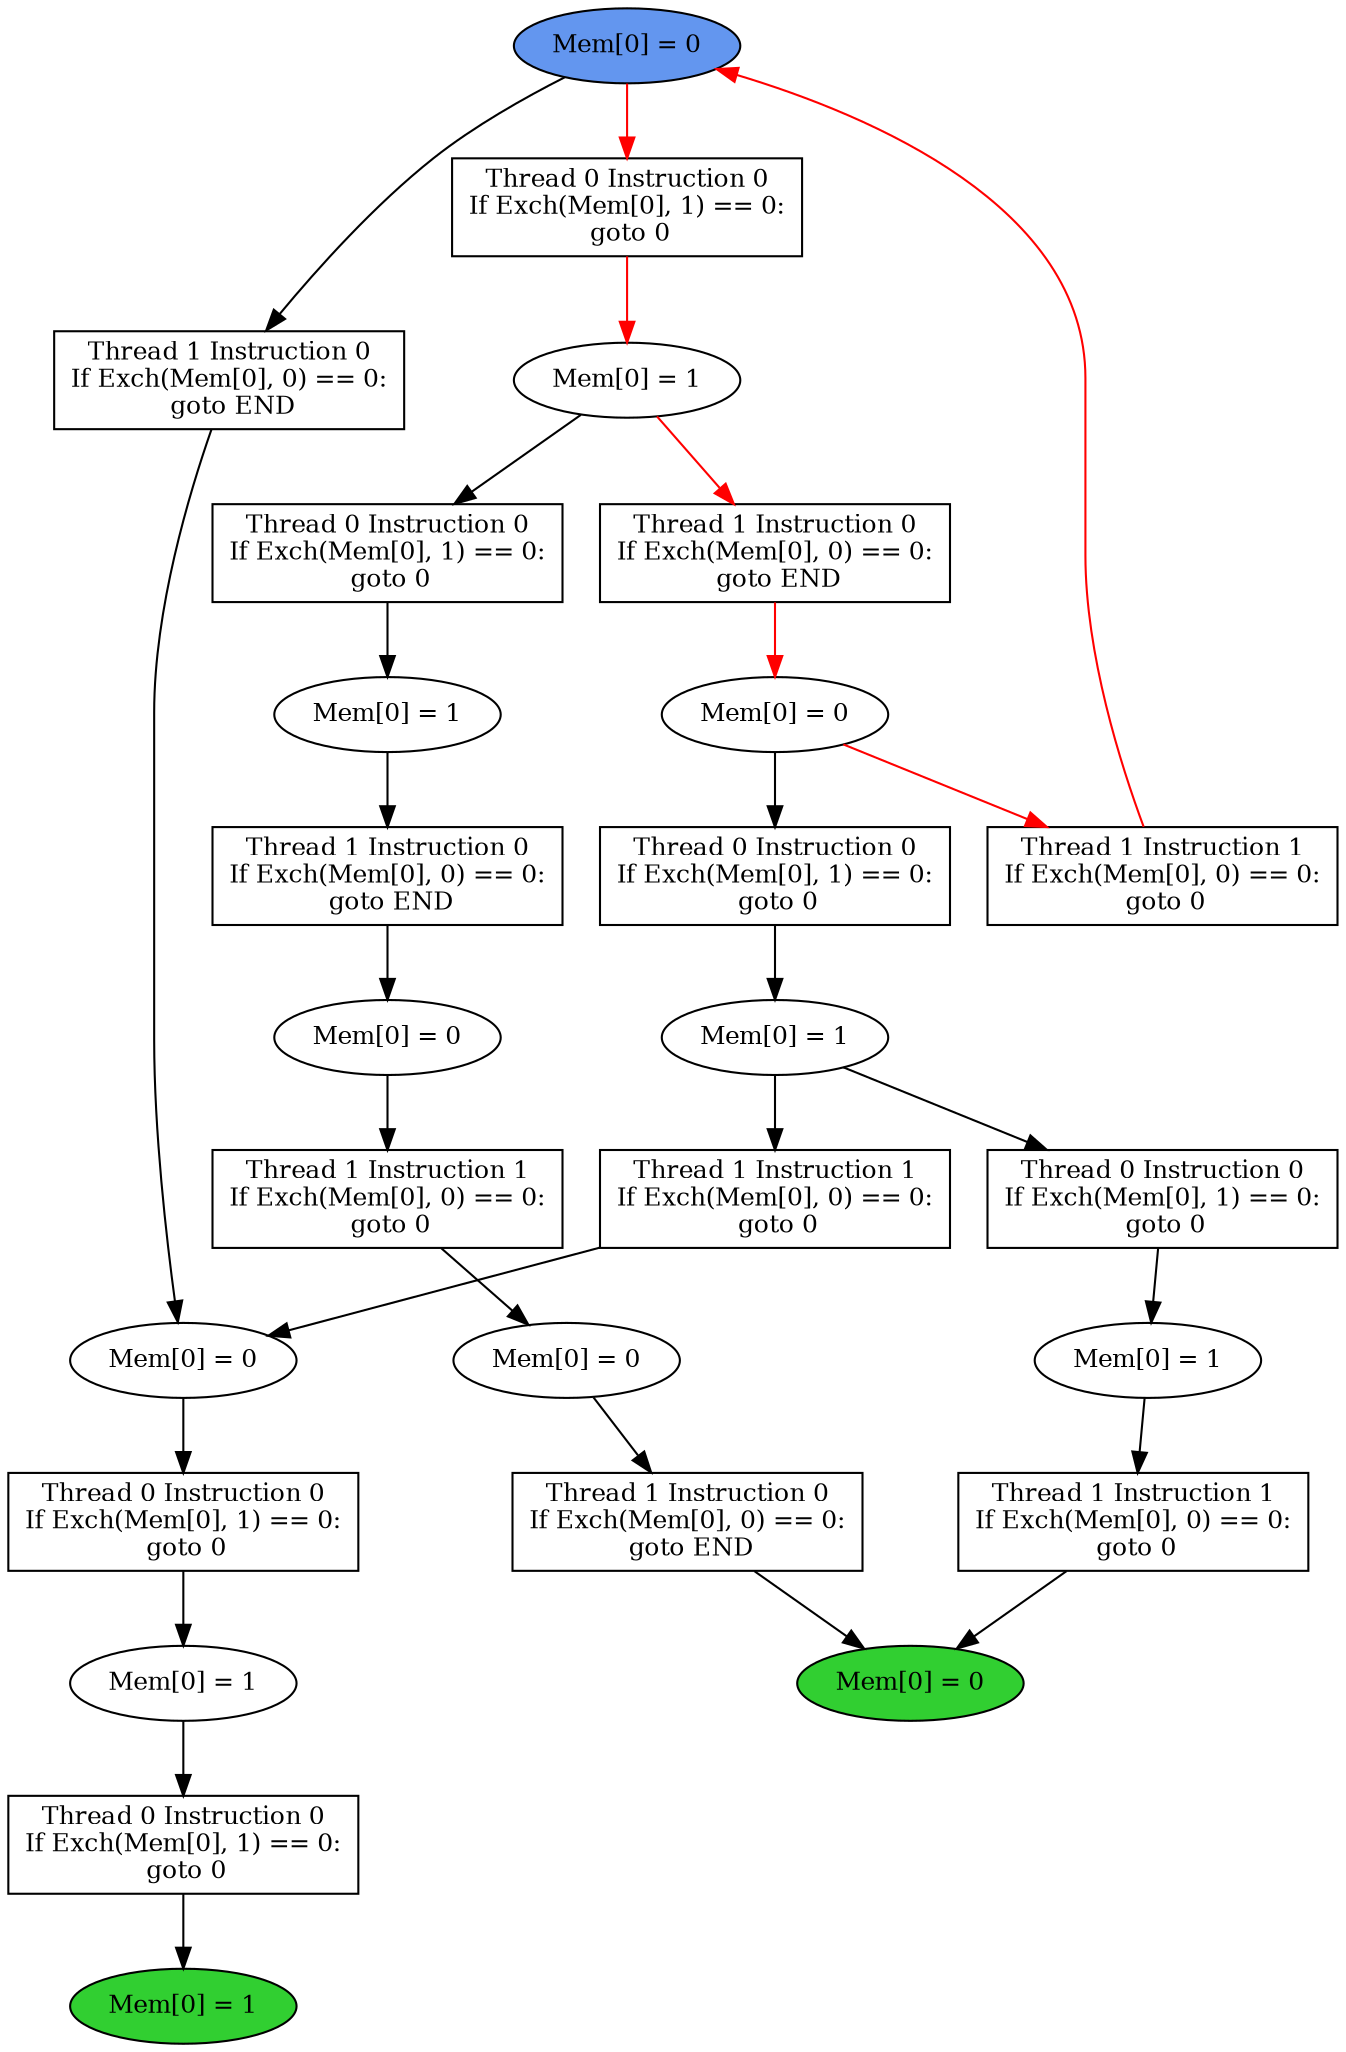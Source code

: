 digraph "graph" {
graph [fontsize=12]
node [fontsize=12]
edge [fontsize=12]
rankdir=TB;
"N20" -> "N19" [uuid = "<A0, END1>", color = "#000000", fontcolor = "#ffffff", style = "solid", label = "", dir = "forward", weight = "1"]
"N22" -> "N21" [uuid = "<A1, S8>", color = "#000000", fontcolor = "#ffffff", style = "solid", label = "", dir = "forward", weight = "1"]
"N12" -> "N8" [uuid = "<A2, END0>", color = "#000000", fontcolor = "#ffffff", style = "solid", label = "", dir = "forward", weight = "1"]
"N27" -> "N23" [uuid = "<A3, S3>", color = "#000000", fontcolor = "#ffffff", style = "solid", label = "", dir = "forward", weight = "1"]
"N16" -> "N15" [uuid = "<A4, S1>", color = "#000000", fontcolor = "#ffffff", style = "solid", label = "", dir = "forward", weight = "1"]
"N31" -> "N30" [uuid = "<A5, S0>", color = "#ff0000", fontcolor = "#ffffff", style = "solid", label = "", dir = "forward", weight = "1"]
"N33" -> "N32" [uuid = "<A6, S7>", color = "#ff0000", fontcolor = "#ffffff", style = "solid", label = "", dir = "forward", weight = "1"]
"N11" -> "N10" [uuid = "<A7, S6>", color = "#000000", fontcolor = "#ffffff", style = "solid", label = "", dir = "forward", weight = "1"]
"N18" -> "N17" [uuid = "<A8, S5>", color = "#000000", fontcolor = "#ffffff", style = "solid", label = "", dir = "forward", weight = "1"]
"N26" -> "N25" [uuid = "<A9, S4>", color = "#000000", fontcolor = "#ffffff", style = "solid", label = "", dir = "forward", weight = "1"]
"N9" -> "N8" [uuid = "<A10, END0>", color = "#000000", fontcolor = "#ffffff", style = "solid", label = "", dir = "forward", weight = "1"]
"N24" -> "N23" [uuid = "<A11, S3>", color = "#000000", fontcolor = "#ffffff", style = "solid", label = "", dir = "forward", weight = "1"]
"N14" -> "N13" [uuid = "<A12, S2>", color = "#000000", fontcolor = "#ffffff", style = "solid", label = "", dir = "forward", weight = "1"]
"N36" -> "N29" [uuid = "<A13, START$0>", color = "#ff0000", fontcolor = "#ffffff", style = "solid", label = "", dir = "back", weight = "1"]
"N21" -> "N20" [uuid = "<A0, S8>", color = "#000000", fontcolor = "#ffffff", style = "solid", label = "", dir = "forward", weight = "1"]
"N23" -> "N22" [uuid = "<A1, S3>", color = "#000000", fontcolor = "#ffffff", style = "solid", label = "", dir = "forward", weight = "1"]
"N13" -> "N12" [uuid = "<A2, S2>", color = "#000000", fontcolor = "#ffffff", style = "solid", label = "", dir = "forward", weight = "1"]
"N36" -> "N27" [uuid = "<A3, START$0>", color = "#000000", fontcolor = "#ffffff", style = "solid", label = "", dir = "forward", weight = "1"]
"N17" -> "N16" [uuid = "<A4, S5>", color = "#000000", fontcolor = "#ffffff", style = "solid", label = "", dir = "forward", weight = "1"]
"N32" -> "N31" [uuid = "<A5, S7>", color = "#ff0000", fontcolor = "#ffffff", style = "solid", label = "", dir = "forward", weight = "1"]
"N36" -> "N33" [uuid = "<A6, START$0>", color = "#ff0000", fontcolor = "#ffffff", style = "solid", label = "", dir = "forward", weight = "1"]
"N25" -> "N11" [uuid = "<A7, S4>", color = "#000000", fontcolor = "#ffffff", style = "solid", label = "", dir = "forward", weight = "1"]
"N32" -> "N18" [uuid = "<A8, S7>", color = "#000000", fontcolor = "#ffffff", style = "solid", label = "", dir = "forward", weight = "1"]
"N30" -> "N26" [uuid = "<A9, S0>", color = "#000000", fontcolor = "#ffffff", style = "solid", label = "", dir = "forward", weight = "1"]
"N10" -> "N9" [uuid = "<A10, S6>", color = "#000000", fontcolor = "#ffffff", style = "solid", label = "", dir = "forward", weight = "1"]
"N25" -> "N24" [uuid = "<A11, S4>", color = "#000000", fontcolor = "#ffffff", style = "solid", label = "", dir = "forward", weight = "1"]
"N15" -> "N14" [uuid = "<A12, S1>", color = "#000000", fontcolor = "#ffffff", style = "solid", label = "", dir = "forward", weight = "1"]
"N30" -> "N29" [uuid = "<A13, S0>", color = "#ff0000", fontcolor = "#ffffff", style = "solid", label = "", dir = "forward", weight = "1"]
"N8" [uuid="END0", label="Mem[0] = 0", fillcolor = "#31cf31", fontcolor = "#000000", shape = "ellipse", style = "filled, solid"]
"N9" [uuid="A10", label="Thread 1 Instruction 1
If Exch(Mem[0], 0) == 0:
 goto 0", fillcolor = "#ffffff", fontcolor = "#000000", shape = "box", style = "filled, solid"]
"N10" [uuid="S6", label="Mem[0] = 1", fillcolor = "#ffffff", fontcolor = "#000000", shape = "ellipse", style = "filled, solid"]
"N11" [uuid="A7", label="Thread 0 Instruction 0
If Exch(Mem[0], 1) == 0:
 goto 0", fillcolor = "#ffffff", fontcolor = "#000000", shape = "box", style = "filled, solid"]
"N12" [uuid="A2", label="Thread 1 Instruction 0
If Exch(Mem[0], 0) == 0:
 goto END", fillcolor = "#ffffff", fontcolor = "#000000", shape = "box", style = "filled, solid"]
"N13" [uuid="S2", label="Mem[0] = 0", fillcolor = "#ffffff", fontcolor = "#000000", shape = "ellipse", style = "filled, solid"]
"N14" [uuid="A12", label="Thread 1 Instruction 1
If Exch(Mem[0], 0) == 0:
 goto 0", fillcolor = "#ffffff", fontcolor = "#000000", shape = "box", style = "filled, solid"]
"N15" [uuid="S1", label="Mem[0] = 0", fillcolor = "#ffffff", fontcolor = "#000000", shape = "ellipse", style = "filled, solid"]
"N16" [uuid="A4", label="Thread 1 Instruction 0
If Exch(Mem[0], 0) == 0:
 goto END", fillcolor = "#ffffff", fontcolor = "#000000", shape = "box", style = "filled, solid"]
"N17" [uuid="S5", label="Mem[0] = 1", fillcolor = "#ffffff", fontcolor = "#000000", shape = "ellipse", style = "filled, solid"]
"N18" [uuid="A8", label="Thread 0 Instruction 0
If Exch(Mem[0], 1) == 0:
 goto 0", fillcolor = "#ffffff", fontcolor = "#000000", shape = "box", style = "filled, solid"]
"N19" [uuid="END1", label="Mem[0] = 1", fillcolor = "#31cf31", fontcolor = "#000000", shape = "ellipse", style = "filled, solid"]
"N20" [uuid="A0", label="Thread 0 Instruction 0
If Exch(Mem[0], 1) == 0:
 goto 0", fillcolor = "#ffffff", fontcolor = "#000000", shape = "box", style = "filled, solid"]
"N21" [uuid="S8", label="Mem[0] = 1", fillcolor = "#ffffff", fontcolor = "#000000", shape = "ellipse", style = "filled, solid"]
"N22" [uuid="A1", label="Thread 0 Instruction 0
If Exch(Mem[0], 1) == 0:
 goto 0", fillcolor = "#ffffff", fontcolor = "#000000", shape = "box", style = "filled, solid"]
"N23" [uuid="S3", label="Mem[0] = 0", fillcolor = "#ffffff", fontcolor = "#000000", shape = "ellipse", style = "filled, solid"]
"N24" [uuid="A11", label="Thread 1 Instruction 1
If Exch(Mem[0], 0) == 0:
 goto 0", fillcolor = "#ffffff", fontcolor = "#000000", shape = "box", style = "filled, solid"]
"N25" [uuid="S4", label="Mem[0] = 1", fillcolor = "#ffffff", fontcolor = "#000000", shape = "ellipse", style = "filled, solid"]
"N26" [uuid="A9", label="Thread 0 Instruction 0
If Exch(Mem[0], 1) == 0:
 goto 0", fillcolor = "#ffffff", fontcolor = "#000000", shape = "box", style = "filled, solid"]
"N27" [uuid="A3", label="Thread 1 Instruction 0
If Exch(Mem[0], 0) == 0:
 goto END", fillcolor = "#ffffff", fontcolor = "#000000", shape = "box", style = "filled, solid"]
"N29" [uuid="A13", label="Thread 1 Instruction 1
If Exch(Mem[0], 0) == 0:
 goto 0", fillcolor = "#ffffff", fontcolor = "#000000", shape = "box", style = "filled, solid"]
"N30" [uuid="S0", label="Mem[0] = 0", fillcolor = "#ffffff", fontcolor = "#000000", shape = "ellipse", style = "filled, solid"]
"N31" [uuid="A5", label="Thread 1 Instruction 0
If Exch(Mem[0], 0) == 0:
 goto END", fillcolor = "#ffffff", fontcolor = "#000000", shape = "box", style = "filled, solid"]
"N32" [uuid="S7", label="Mem[0] = 1", fillcolor = "#ffffff", fontcolor = "#000000", shape = "ellipse", style = "filled, solid"]
"N33" [uuid="A6", label="Thread 0 Instruction 0
If Exch(Mem[0], 1) == 0:
 goto 0", fillcolor = "#ffffff", fontcolor = "#000000", shape = "box", style = "filled, solid"]
"N36" [uuid="START$0", label="Mem[0] = 0", fillcolor = "#6396ef", fontcolor = "#000000", shape = "ellipse", style = "filled, solid"]
}